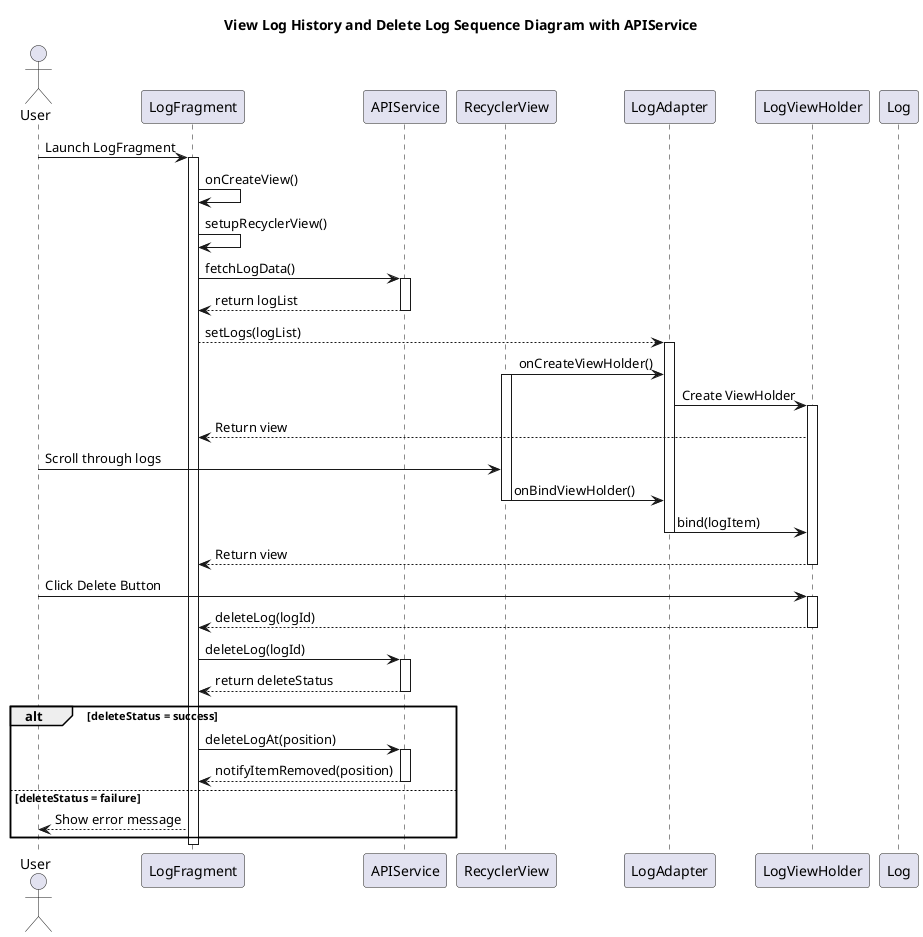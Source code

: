 @startuml ViewLogHistorySequenceDiagram

title View Log History and Delete Log Sequence Diagram with APIService

actor User
participant LogFragment
participant APIService
participant RecyclerView
participant LogAdapter
participant LogViewHolder
participant Log

User -> LogFragment : Launch LogFragment
activate LogFragment
LogFragment -> LogFragment : onCreateView()
LogFragment -> LogFragment : setupRecyclerView()
LogFragment -> APIService : fetchLogData()
activate APIService
APIService --> LogFragment : return logList
deactivate APIService

LogFragment --> LogAdapter : setLogs(logList)
activate LogAdapter

RecyclerView -> LogAdapter : onCreateViewHolder()
activate RecyclerView
LogAdapter -> LogViewHolder : Create ViewHolder
activate LogViewHolder
LogViewHolder --> LogFragment : Return view

User -> RecyclerView : Scroll through logs
RecyclerView -> LogAdapter : onBindViewHolder()
deactivate RecyclerView
LogAdapter -> LogViewHolder : bind(logItem)
deactivate LogAdapter
LogViewHolder --> LogFragment : Return view
deactivate LogViewHolder


User -> LogViewHolder : Click Delete Button
activate LogViewHolder
LogViewHolder --> LogFragment : deleteLog(logId)
deactivate LogViewHolder
'activate LogFragment
LogFragment -> APIService : deleteLog(logId)
activate APIService
APIService --> LogFragment : return deleteStatus
deactivate APIService

alt deleteStatus = success
    LogFragment -> APIService : deleteLogAt(position)
    activate APIService
    APIService --> LogFragment : notifyItemRemoved(position)
    deactivate APIService
else deleteStatus = failure
    LogFragment --> User : Show error message
end

deactivate LogFragment

deactivate LogFragment

@enduml
